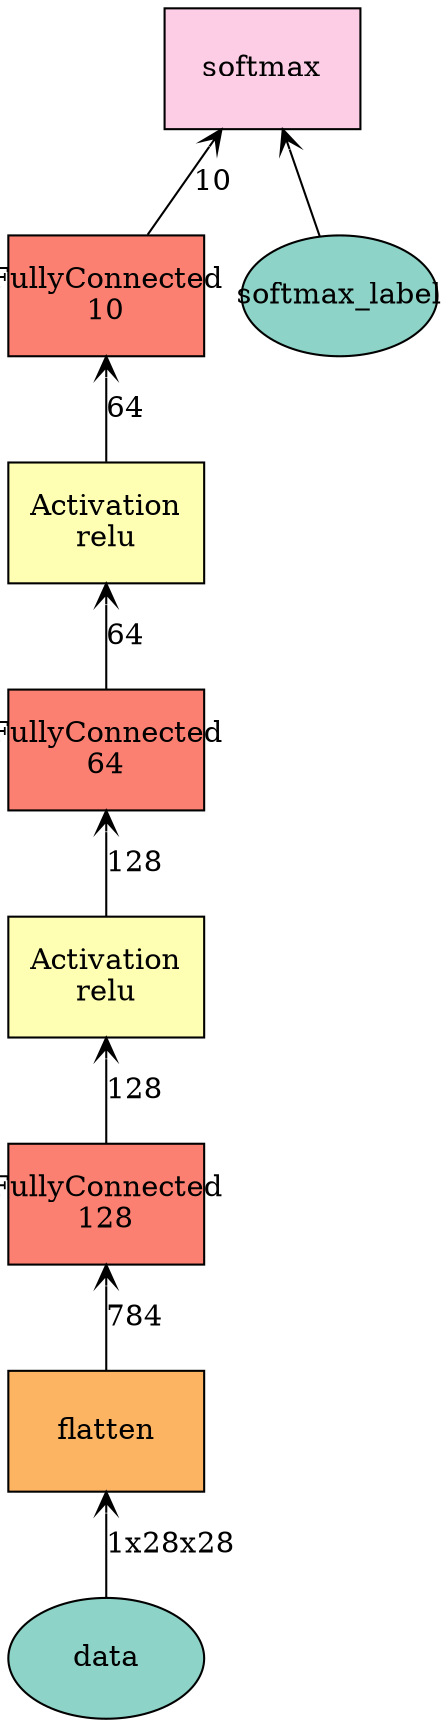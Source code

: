 digraph plot {
	data [label=data fillcolor="#8dd3c7" fixedsize=true height=0.8034 shape=oval style=filled width=1.3]
	flatten [label=flatten fillcolor="#fdb462" fixedsize=true height=0.8034 shape=box style=filled width=1.3]
	fc1 [label="FullyConnected\n128" fillcolor="#fb8072" fixedsize=true height=0.8034 shape=box style=filled width=1.3]
	act1 [label="Activation\nrelu" fillcolor="#ffffb3" fixedsize=true height=0.8034 shape=box style=filled width=1.3]
	fc2 [label="FullyConnected\n64" fillcolor="#fb8072" fixedsize=true height=0.8034 shape=box style=filled width=1.3]
	act2 [label="Activation\nrelu" fillcolor="#ffffb3" fixedsize=true height=0.8034 shape=box style=filled width=1.3]
	fc3 [label="FullyConnected\n10" fillcolor="#fb8072" fixedsize=true height=0.8034 shape=box style=filled width=1.3]
	softmax_label [label=softmax_label fillcolor="#8dd3c7" fixedsize=true height=0.8034 shape=oval style=filled width=1.3]
	softmax [label=softmax fillcolor="#fccde5" fixedsize=true height=0.8034 shape=box style=filled width=1.3]
	flatten -> data [label="1x28x28" arrowtail=open dir=back]
	fc1 -> flatten [label=784 arrowtail=open dir=back]
	act1 -> fc1 [label=128 arrowtail=open dir=back]
	fc2 -> act1 [label=128 arrowtail=open dir=back]
	act2 -> fc2 [label=64 arrowtail=open dir=back]
	fc3 -> act2 [label=64 arrowtail=open dir=back]
	softmax -> fc3 [label=10 arrowtail=open dir=back]
	softmax -> softmax_label [label="" arrowtail=open dir=back]
}
